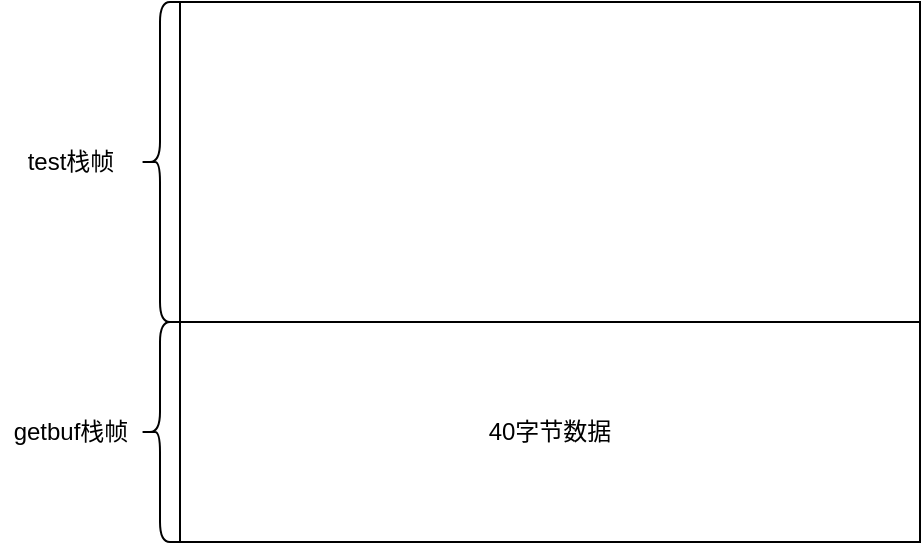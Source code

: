 <mxfile version="15.9.4" type="github">
  <diagram id="LPFOnR6ylyAWMY7sPRQj" name="第 1 页">
    <mxGraphModel dx="580" dy="399" grid="1" gridSize="10" guides="1" tooltips="1" connect="1" arrows="1" fold="1" page="1" pageScale="1" pageWidth="827" pageHeight="1169" math="0" shadow="0">
      <root>
        <mxCell id="0" />
        <mxCell id="1" parent="0" />
        <mxCell id="GmiGqDjB-2C6g80Tw_Px-3" value="40字节数据" style="rounded=0;whiteSpace=wrap;html=1;" vertex="1" parent="1">
          <mxGeometry x="240" y="310" width="370" height="110" as="geometry" />
        </mxCell>
        <mxCell id="GmiGqDjB-2C6g80Tw_Px-5" value="" style="shape=curlyBracket;whiteSpace=wrap;html=1;rounded=1;" vertex="1" parent="1">
          <mxGeometry x="220" y="310" width="20" height="110" as="geometry" />
        </mxCell>
        <mxCell id="GmiGqDjB-2C6g80Tw_Px-6" value="getbuf栈帧" style="text;html=1;align=center;verticalAlign=middle;resizable=0;points=[];autosize=1;strokeColor=none;fillColor=none;" vertex="1" parent="1">
          <mxGeometry x="150" y="355" width="70" height="20" as="geometry" />
        </mxCell>
        <mxCell id="GmiGqDjB-2C6g80Tw_Px-8" value="" style="rounded=0;whiteSpace=wrap;html=1;" vertex="1" parent="1">
          <mxGeometry x="240" y="150" width="370" height="160" as="geometry" />
        </mxCell>
        <mxCell id="GmiGqDjB-2C6g80Tw_Px-9" value="" style="shape=curlyBracket;whiteSpace=wrap;html=1;rounded=1;" vertex="1" parent="1">
          <mxGeometry x="220" y="150" width="20" height="160" as="geometry" />
        </mxCell>
        <mxCell id="GmiGqDjB-2C6g80Tw_Px-10" value="test栈帧" style="text;html=1;align=center;verticalAlign=middle;resizable=0;points=[];autosize=1;strokeColor=none;fillColor=none;" vertex="1" parent="1">
          <mxGeometry x="155" y="220" width="60" height="20" as="geometry" />
        </mxCell>
      </root>
    </mxGraphModel>
  </diagram>
</mxfile>
